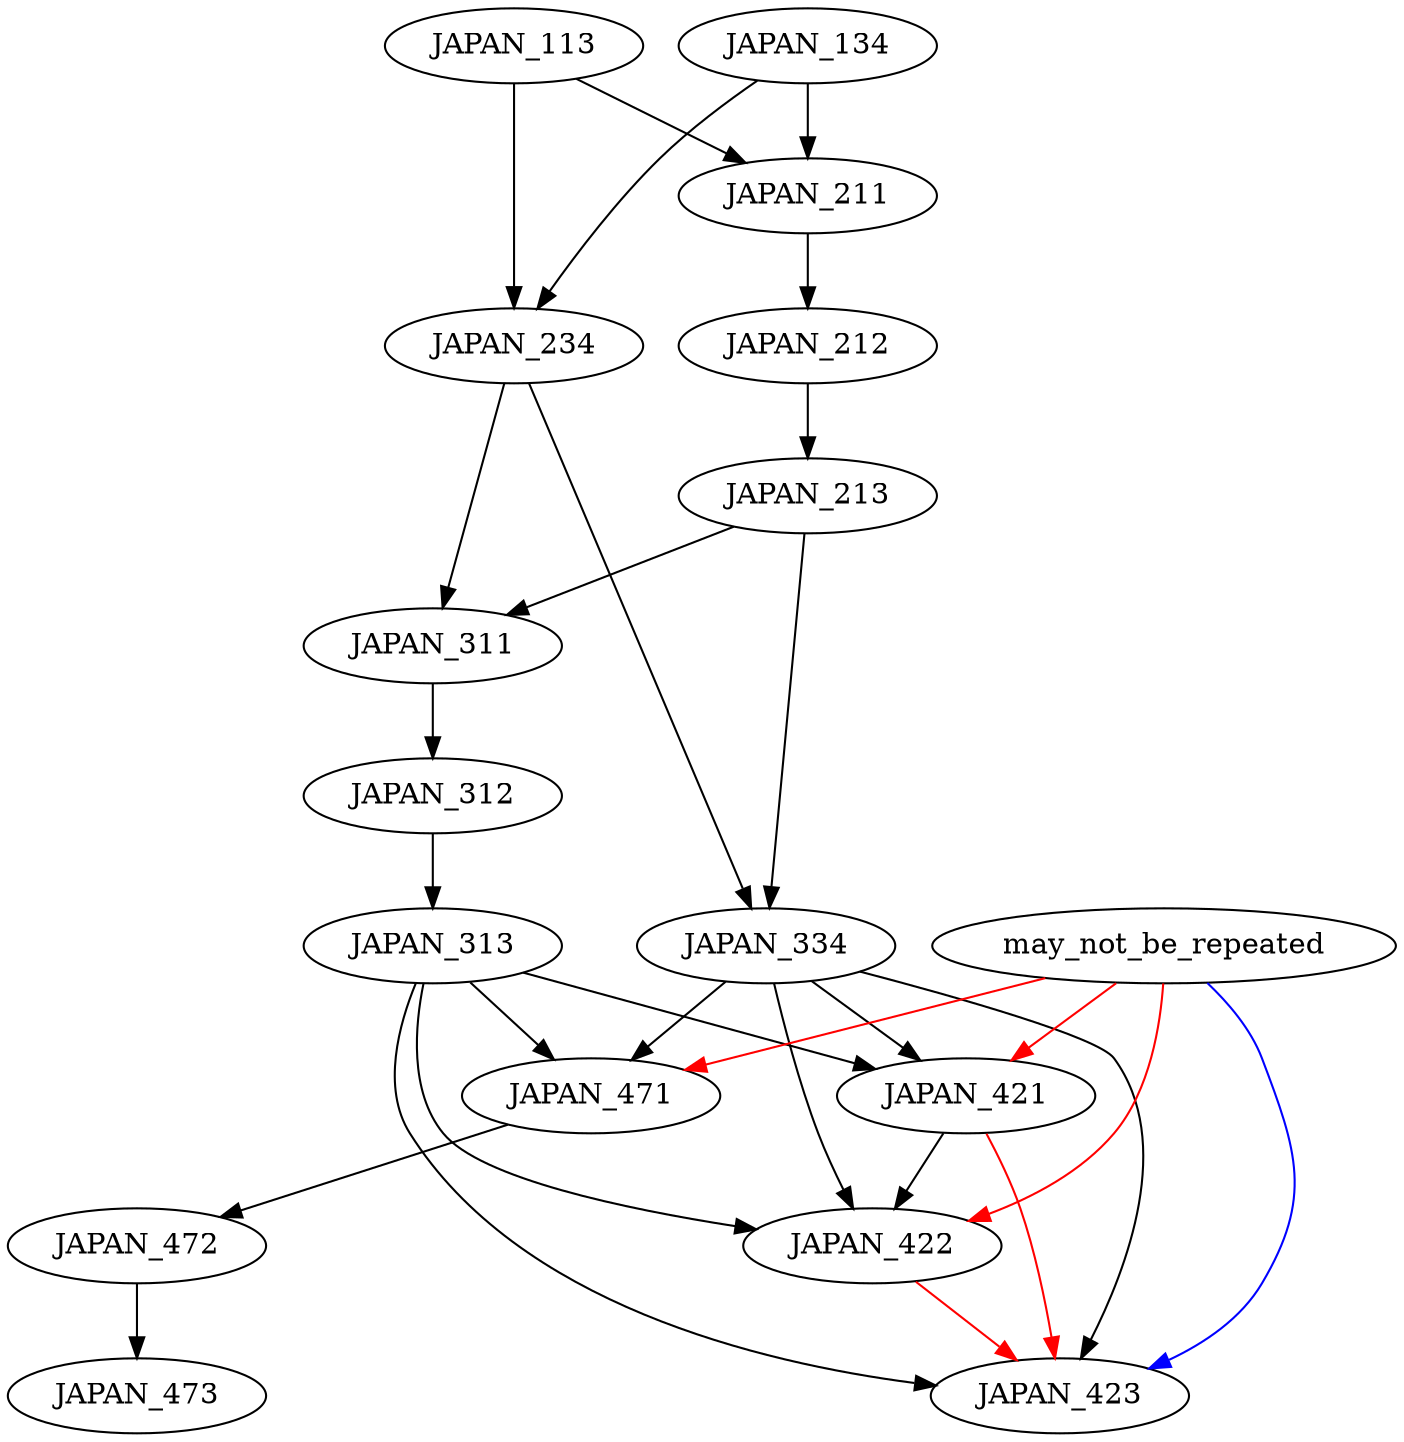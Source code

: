 digraph G {
    edge [color=black];
    JAPAN_113 -> JAPAN_211;
    JAPAN_134 -> JAPAN_211;
    edge [color=black];
    JAPAN_211 -> JAPAN_212;
    edge [color=black];
    JAPAN_212 -> JAPAN_213;
    edge [color=black];
    JAPAN_113 -> JAPAN_234;
    JAPAN_134 -> JAPAN_234;
    edge [color=black];
    JAPAN_213 -> JAPAN_311;
    JAPAN_234 -> JAPAN_311;
    edge [color=black];
    JAPAN_311 -> JAPAN_312;
    edge [color=black];
    JAPAN_312 -> JAPAN_313;
    edge [color=black];
    JAPAN_213 -> JAPAN_334;
    JAPAN_234 -> JAPAN_334;
    edge [color=black];
    JAPAN_313 -> JAPAN_421;
    JAPAN_334 -> JAPAN_421;
    edge [color=red];
    may_not_be_repeated -> JAPAN_421;
    edge [color=black];
    JAPAN_313 -> JAPAN_422;
    JAPAN_334 -> JAPAN_422;
    JAPAN_421 -> JAPAN_422;
    edge [color=red];
    may_not_be_repeated -> JAPAN_422;
    edge [color=black];
    JAPAN_313 -> JAPAN_423;
    JAPAN_334 -> JAPAN_423;
    edge [color=red];
    JAPAN_421 -> JAPAN_423;
    JAPAN_422 -> JAPAN_423;
    edge [color=blue];
    may_not_be_repeated -> JAPAN_423;
    edge [color=black];
    JAPAN_313 -> JAPAN_471;
    JAPAN_334 -> JAPAN_471;
    edge [color=red];
    may_not_be_repeated -> JAPAN_471;
    edge [color=black];
    JAPAN_471 -> JAPAN_472;
    edge [color=black];
    JAPAN_472 -> JAPAN_473;
}
